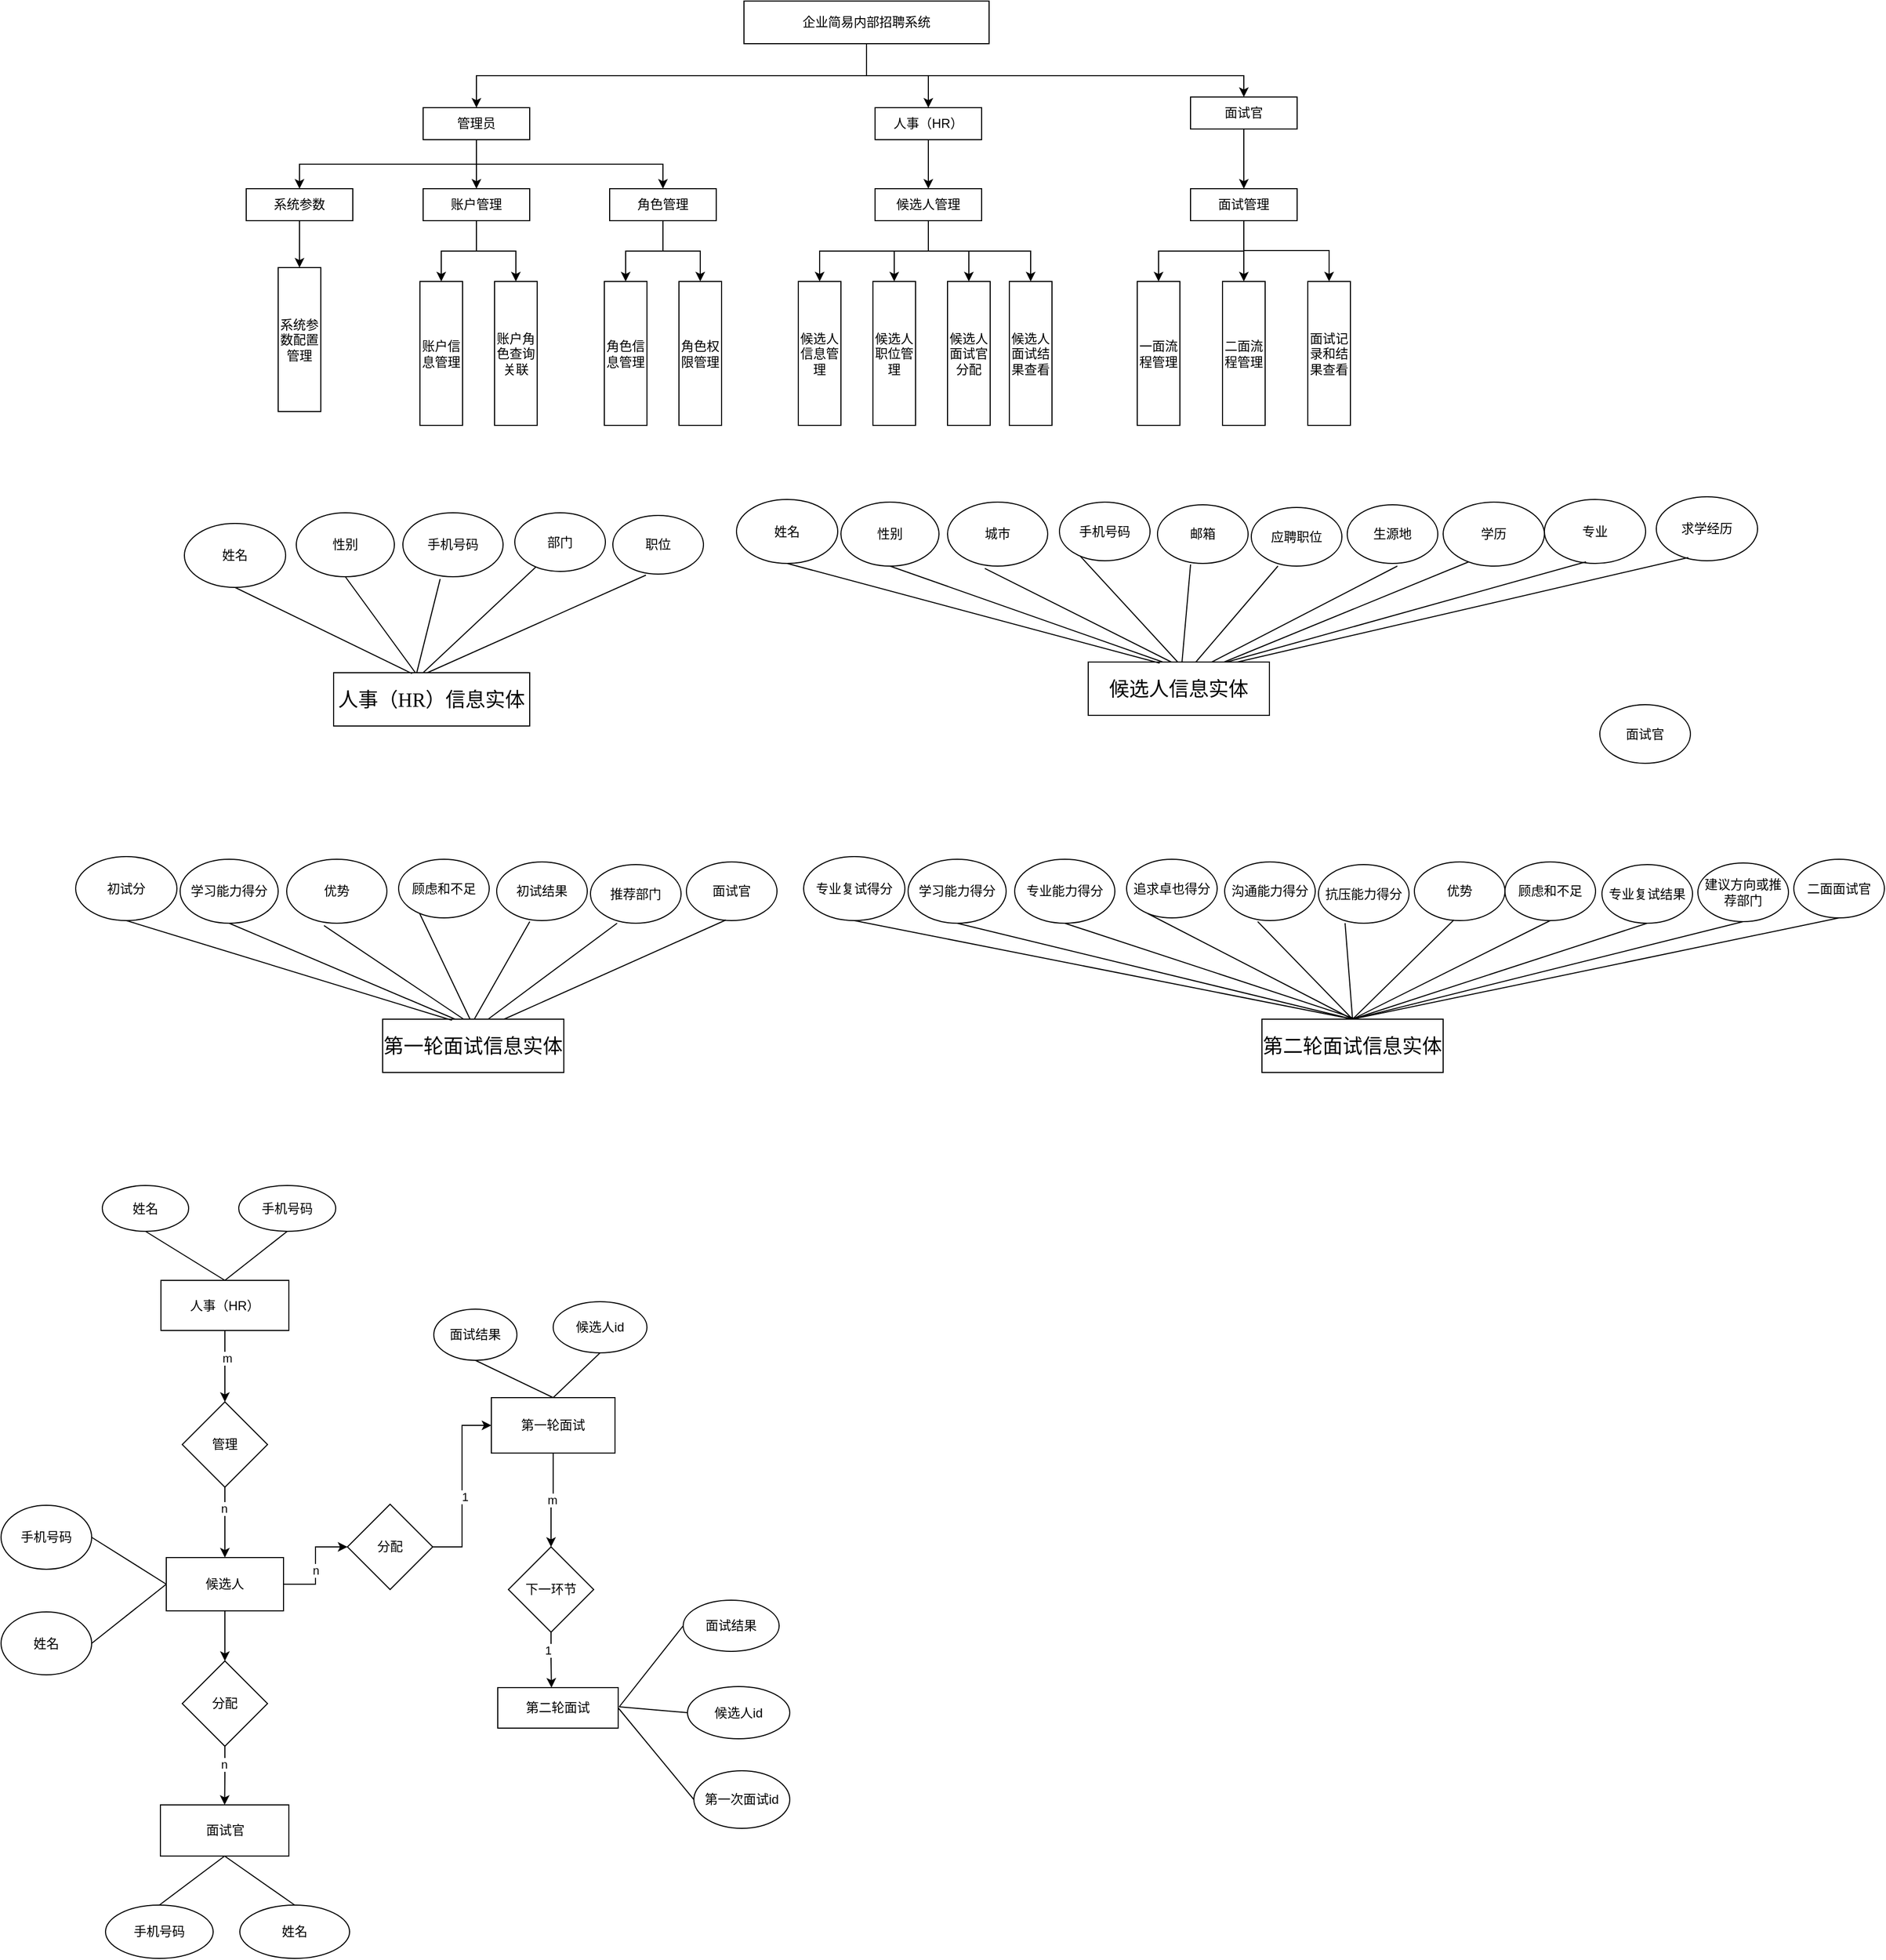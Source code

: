 <mxfile version="21.1.1" type="github">
  <diagram name="第 1 页" id="vMp5FmEjGzmWGoxb78nr">
    <mxGraphModel dx="2021" dy="1785" grid="1" gridSize="10" guides="1" tooltips="1" connect="1" arrows="1" fold="1" page="1" pageScale="1" pageWidth="827" pageHeight="1169" math="0" shadow="0">
      <root>
        <mxCell id="0" />
        <mxCell id="1" parent="0" />
        <mxCell id="QuiFqJqIi-HaTxp3gUGb-55" style="edgeStyle=orthogonalEdgeStyle;rounded=0;orthogonalLoop=1;jettySize=auto;html=1;exitX=0.5;exitY=1;exitDx=0;exitDy=0;" edge="1" parent="1" source="QuiFqJqIi-HaTxp3gUGb-3" target="QuiFqJqIi-HaTxp3gUGb-41">
          <mxGeometry relative="1" as="geometry">
            <mxPoint x="495" y="30" as="sourcePoint" />
          </mxGeometry>
        </mxCell>
        <mxCell id="QuiFqJqIi-HaTxp3gUGb-56" style="edgeStyle=orthogonalEdgeStyle;rounded=0;orthogonalLoop=1;jettySize=auto;html=1;entryX=0.5;entryY=0;entryDx=0;entryDy=0;" edge="1" parent="1" source="QuiFqJqIi-HaTxp3gUGb-3" target="QuiFqJqIi-HaTxp3gUGb-46">
          <mxGeometry relative="1" as="geometry" />
        </mxCell>
        <mxCell id="QuiFqJqIi-HaTxp3gUGb-57" style="edgeStyle=orthogonalEdgeStyle;rounded=0;orthogonalLoop=1;jettySize=auto;html=1;exitX=0.5;exitY=1;exitDx=0;exitDy=0;entryX=0.5;entryY=0;entryDx=0;entryDy=0;" edge="1" parent="1" source="QuiFqJqIi-HaTxp3gUGb-3" target="QuiFqJqIi-HaTxp3gUGb-47">
          <mxGeometry relative="1" as="geometry">
            <mxPoint x="495" y="40" as="sourcePoint" />
            <Array as="points">
              <mxPoint x="532" y="60" />
              <mxPoint x="886" y="60" />
            </Array>
          </mxGeometry>
        </mxCell>
        <mxCell id="QuiFqJqIi-HaTxp3gUGb-3" value="企业简易内部招聘系统" style="rounded=0;whiteSpace=wrap;html=1;" vertex="1" parent="1">
          <mxGeometry x="417" y="-10" width="230" height="40" as="geometry" />
        </mxCell>
        <mxCell id="QuiFqJqIi-HaTxp3gUGb-17" value="" style="edgeStyle=orthogonalEdgeStyle;rounded=0;orthogonalLoop=1;jettySize=auto;html=1;" edge="1" parent="1" source="QuiFqJqIi-HaTxp3gUGb-12" target="QuiFqJqIi-HaTxp3gUGb-16">
          <mxGeometry relative="1" as="geometry" />
        </mxCell>
        <mxCell id="QuiFqJqIi-HaTxp3gUGb-31" style="edgeStyle=orthogonalEdgeStyle;rounded=0;orthogonalLoop=1;jettySize=auto;html=1;exitX=0.5;exitY=1;exitDx=0;exitDy=0;" edge="1" parent="1" source="QuiFqJqIi-HaTxp3gUGb-12" target="QuiFqJqIi-HaTxp3gUGb-18">
          <mxGeometry relative="1" as="geometry" />
        </mxCell>
        <mxCell id="QuiFqJqIi-HaTxp3gUGb-12" value="账户管理" style="rounded=0;whiteSpace=wrap;html=1;" vertex="1" parent="1">
          <mxGeometry x="116" y="166" width="100" height="30" as="geometry" />
        </mxCell>
        <mxCell id="QuiFqJqIi-HaTxp3gUGb-32" style="edgeStyle=orthogonalEdgeStyle;rounded=0;orthogonalLoop=1;jettySize=auto;html=1;entryX=0.5;entryY=0;entryDx=0;entryDy=0;" edge="1" parent="1" source="QuiFqJqIi-HaTxp3gUGb-13" target="QuiFqJqIi-HaTxp3gUGb-19">
          <mxGeometry relative="1" as="geometry" />
        </mxCell>
        <mxCell id="QuiFqJqIi-HaTxp3gUGb-33" style="edgeStyle=orthogonalEdgeStyle;rounded=0;orthogonalLoop=1;jettySize=auto;html=1;entryX=0.5;entryY=0;entryDx=0;entryDy=0;" edge="1" parent="1" source="QuiFqJqIi-HaTxp3gUGb-13" target="QuiFqJqIi-HaTxp3gUGb-20">
          <mxGeometry relative="1" as="geometry" />
        </mxCell>
        <mxCell id="QuiFqJqIi-HaTxp3gUGb-13" value="角色管理" style="rounded=0;whiteSpace=wrap;html=1;" vertex="1" parent="1">
          <mxGeometry x="291" y="166" width="100" height="30" as="geometry" />
        </mxCell>
        <mxCell id="QuiFqJqIi-HaTxp3gUGb-34" style="edgeStyle=orthogonalEdgeStyle;rounded=0;orthogonalLoop=1;jettySize=auto;html=1;entryX=0.5;entryY=0;entryDx=0;entryDy=0;exitX=0.5;exitY=1;exitDx=0;exitDy=0;" edge="1" parent="1" source="QuiFqJqIi-HaTxp3gUGb-14" target="QuiFqJqIi-HaTxp3gUGb-21">
          <mxGeometry relative="1" as="geometry" />
        </mxCell>
        <mxCell id="QuiFqJqIi-HaTxp3gUGb-35" style="edgeStyle=orthogonalEdgeStyle;rounded=0;orthogonalLoop=1;jettySize=auto;html=1;entryX=0.5;entryY=0;entryDx=0;entryDy=0;" edge="1" parent="1" source="QuiFqJqIi-HaTxp3gUGb-14" target="QuiFqJqIi-HaTxp3gUGb-22">
          <mxGeometry relative="1" as="geometry" />
        </mxCell>
        <mxCell id="QuiFqJqIi-HaTxp3gUGb-65" style="edgeStyle=orthogonalEdgeStyle;rounded=0;orthogonalLoop=1;jettySize=auto;html=1;entryX=0.5;entryY=0;entryDx=0;entryDy=0;" edge="1" parent="1" source="QuiFqJqIi-HaTxp3gUGb-14" target="QuiFqJqIi-HaTxp3gUGb-23">
          <mxGeometry relative="1" as="geometry" />
        </mxCell>
        <mxCell id="QuiFqJqIi-HaTxp3gUGb-66" style="edgeStyle=orthogonalEdgeStyle;rounded=0;orthogonalLoop=1;jettySize=auto;html=1;exitX=0.5;exitY=1;exitDx=0;exitDy=0;" edge="1" parent="1" source="QuiFqJqIi-HaTxp3gUGb-14" target="QuiFqJqIi-HaTxp3gUGb-48">
          <mxGeometry relative="1" as="geometry" />
        </mxCell>
        <mxCell id="QuiFqJqIi-HaTxp3gUGb-14" value="候选人管理" style="rounded=0;whiteSpace=wrap;html=1;" vertex="1" parent="1">
          <mxGeometry x="540" y="166" width="100" height="30" as="geometry" />
        </mxCell>
        <mxCell id="QuiFqJqIi-HaTxp3gUGb-37" style="edgeStyle=orthogonalEdgeStyle;rounded=0;orthogonalLoop=1;jettySize=auto;html=1;exitX=0.5;exitY=1;exitDx=0;exitDy=0;" edge="1" parent="1" source="QuiFqJqIi-HaTxp3gUGb-15" target="QuiFqJqIi-HaTxp3gUGb-24">
          <mxGeometry relative="1" as="geometry" />
        </mxCell>
        <mxCell id="QuiFqJqIi-HaTxp3gUGb-38" style="edgeStyle=orthogonalEdgeStyle;rounded=0;orthogonalLoop=1;jettySize=auto;html=1;entryX=0.5;entryY=0;entryDx=0;entryDy=0;" edge="1" parent="1" source="QuiFqJqIi-HaTxp3gUGb-15" target="QuiFqJqIi-HaTxp3gUGb-25">
          <mxGeometry relative="1" as="geometry" />
        </mxCell>
        <mxCell id="QuiFqJqIi-HaTxp3gUGb-40" style="edgeStyle=orthogonalEdgeStyle;rounded=0;orthogonalLoop=1;jettySize=auto;html=1;entryX=0.5;entryY=0;entryDx=0;entryDy=0;exitX=0.5;exitY=1;exitDx=0;exitDy=0;" edge="1" parent="1" source="QuiFqJqIi-HaTxp3gUGb-15" target="QuiFqJqIi-HaTxp3gUGb-39">
          <mxGeometry relative="1" as="geometry">
            <mxPoint x="845" y="196" as="sourcePoint" />
            <Array as="points">
              <mxPoint x="886" y="224" />
              <mxPoint x="966" y="224" />
            </Array>
          </mxGeometry>
        </mxCell>
        <mxCell id="QuiFqJqIi-HaTxp3gUGb-15" value="面试管理" style="rounded=0;whiteSpace=wrap;html=1;" vertex="1" parent="1">
          <mxGeometry x="836" y="166" width="100" height="30" as="geometry" />
        </mxCell>
        <mxCell id="QuiFqJqIi-HaTxp3gUGb-16" value="账户信息管理" style="rounded=0;whiteSpace=wrap;html=1;" vertex="1" parent="1">
          <mxGeometry x="113" y="253" width="40" height="135" as="geometry" />
        </mxCell>
        <mxCell id="QuiFqJqIi-HaTxp3gUGb-18" value="账户角色查询关联" style="rounded=0;whiteSpace=wrap;html=1;" vertex="1" parent="1">
          <mxGeometry x="183" y="253" width="40" height="135" as="geometry" />
        </mxCell>
        <mxCell id="QuiFqJqIi-HaTxp3gUGb-19" value="角色信息管理" style="rounded=0;whiteSpace=wrap;html=1;" vertex="1" parent="1">
          <mxGeometry x="286" y="253" width="40" height="135" as="geometry" />
        </mxCell>
        <mxCell id="QuiFqJqIi-HaTxp3gUGb-20" value="角色权限管理" style="rounded=0;whiteSpace=wrap;html=1;" vertex="1" parent="1">
          <mxGeometry x="356" y="253" width="40" height="135" as="geometry" />
        </mxCell>
        <mxCell id="QuiFqJqIi-HaTxp3gUGb-21" value="候选人信息管理" style="rounded=0;whiteSpace=wrap;html=1;" vertex="1" parent="1">
          <mxGeometry x="468" y="253" width="40" height="135" as="geometry" />
        </mxCell>
        <mxCell id="QuiFqJqIi-HaTxp3gUGb-22" value="候选人职位管理" style="rounded=0;whiteSpace=wrap;html=1;" vertex="1" parent="1">
          <mxGeometry x="538" y="253" width="40" height="135" as="geometry" />
        </mxCell>
        <mxCell id="QuiFqJqIi-HaTxp3gUGb-23" value="候选人面试官分配" style="rounded=0;whiteSpace=wrap;html=1;" vertex="1" parent="1">
          <mxGeometry x="608" y="253" width="40" height="135" as="geometry" />
        </mxCell>
        <mxCell id="QuiFqJqIi-HaTxp3gUGb-24" value="一面流程管理" style="rounded=0;whiteSpace=wrap;html=1;" vertex="1" parent="1">
          <mxGeometry x="786" y="253" width="40" height="135" as="geometry" />
        </mxCell>
        <mxCell id="QuiFqJqIi-HaTxp3gUGb-25" value="二面流程管理" style="rounded=0;whiteSpace=wrap;html=1;" vertex="1" parent="1">
          <mxGeometry x="866" y="253" width="40" height="135" as="geometry" />
        </mxCell>
        <mxCell id="QuiFqJqIi-HaTxp3gUGb-39" value="面试记录和结果查看" style="rounded=0;whiteSpace=wrap;html=1;" vertex="1" parent="1">
          <mxGeometry x="946" y="253" width="40" height="135" as="geometry" />
        </mxCell>
        <mxCell id="QuiFqJqIi-HaTxp3gUGb-42" style="edgeStyle=orthogonalEdgeStyle;rounded=0;orthogonalLoop=1;jettySize=auto;html=1;entryX=0.5;entryY=0;entryDx=0;entryDy=0;exitX=0.5;exitY=1;exitDx=0;exitDy=0;" edge="1" parent="1" source="QuiFqJqIi-HaTxp3gUGb-41" target="QuiFqJqIi-HaTxp3gUGb-12">
          <mxGeometry relative="1" as="geometry" />
        </mxCell>
        <mxCell id="QuiFqJqIi-HaTxp3gUGb-45" style="edgeStyle=orthogonalEdgeStyle;rounded=0;orthogonalLoop=1;jettySize=auto;html=1;entryX=0.5;entryY=0;entryDx=0;entryDy=0;exitX=0.5;exitY=1;exitDx=0;exitDy=0;" edge="1" parent="1" source="QuiFqJqIi-HaTxp3gUGb-41" target="QuiFqJqIi-HaTxp3gUGb-13">
          <mxGeometry relative="1" as="geometry">
            <mxPoint x="210" y="130" as="sourcePoint" />
          </mxGeometry>
        </mxCell>
        <mxCell id="QuiFqJqIi-HaTxp3gUGb-62" style="edgeStyle=orthogonalEdgeStyle;rounded=0;orthogonalLoop=1;jettySize=auto;html=1;entryX=0.5;entryY=0;entryDx=0;entryDy=0;exitX=0.5;exitY=1;exitDx=0;exitDy=0;" edge="1" parent="1" source="QuiFqJqIi-HaTxp3gUGb-41" target="QuiFqJqIi-HaTxp3gUGb-61">
          <mxGeometry relative="1" as="geometry" />
        </mxCell>
        <mxCell id="QuiFqJqIi-HaTxp3gUGb-41" value="管理员" style="rounded=0;whiteSpace=wrap;html=1;" vertex="1" parent="1">
          <mxGeometry x="116" y="90" width="100" height="30" as="geometry" />
        </mxCell>
        <mxCell id="QuiFqJqIi-HaTxp3gUGb-53" style="edgeStyle=orthogonalEdgeStyle;rounded=0;orthogonalLoop=1;jettySize=auto;html=1;entryX=0.5;entryY=0;entryDx=0;entryDy=0;" edge="1" parent="1" source="QuiFqJqIi-HaTxp3gUGb-46" target="QuiFqJqIi-HaTxp3gUGb-14">
          <mxGeometry relative="1" as="geometry" />
        </mxCell>
        <mxCell id="QuiFqJqIi-HaTxp3gUGb-46" value="人事（HR）" style="rounded=0;whiteSpace=wrap;html=1;" vertex="1" parent="1">
          <mxGeometry x="540" y="90" width="100" height="30" as="geometry" />
        </mxCell>
        <mxCell id="QuiFqJqIi-HaTxp3gUGb-54" style="edgeStyle=orthogonalEdgeStyle;rounded=0;orthogonalLoop=1;jettySize=auto;html=1;entryX=0.5;entryY=0;entryDx=0;entryDy=0;" edge="1" parent="1" source="QuiFqJqIi-HaTxp3gUGb-47" target="QuiFqJqIi-HaTxp3gUGb-15">
          <mxGeometry relative="1" as="geometry" />
        </mxCell>
        <mxCell id="QuiFqJqIi-HaTxp3gUGb-47" value="面试官" style="rounded=0;whiteSpace=wrap;html=1;" vertex="1" parent="1">
          <mxGeometry x="836" y="80" width="100" height="30" as="geometry" />
        </mxCell>
        <mxCell id="QuiFqJqIi-HaTxp3gUGb-48" value="候选人面试结果查看" style="rounded=0;whiteSpace=wrap;html=1;" vertex="1" parent="1">
          <mxGeometry x="666" y="253" width="40" height="135" as="geometry" />
        </mxCell>
        <mxCell id="QuiFqJqIi-HaTxp3gUGb-64" style="edgeStyle=orthogonalEdgeStyle;rounded=0;orthogonalLoop=1;jettySize=auto;html=1;entryX=0.5;entryY=0;entryDx=0;entryDy=0;" edge="1" parent="1" source="QuiFqJqIi-HaTxp3gUGb-61" target="QuiFqJqIi-HaTxp3gUGb-63">
          <mxGeometry relative="1" as="geometry" />
        </mxCell>
        <mxCell id="QuiFqJqIi-HaTxp3gUGb-61" value="系统参数" style="rounded=0;whiteSpace=wrap;html=1;" vertex="1" parent="1">
          <mxGeometry x="-50" y="166" width="100" height="30" as="geometry" />
        </mxCell>
        <mxCell id="QuiFqJqIi-HaTxp3gUGb-63" value="系统参数配置管理" style="rounded=0;whiteSpace=wrap;html=1;" vertex="1" parent="1">
          <mxGeometry x="-20" y="240" width="40" height="135" as="geometry" />
        </mxCell>
        <mxCell id="QuiFqJqIi-HaTxp3gUGb-67" value="&lt;p style=&quot;margin-left: 0pt; text-align: justify; line-height: 28px; font-family: &amp;quot;Times New Roman&amp;quot;; font-size: 14pt;&quot; class=&quot;MsoNormal&quot;&gt;人事&lt;span style=&quot;font-size: 14pt;&quot;&gt;&lt;font face=&quot;仿宋&quot;&gt;（&lt;/font&gt;&lt;/span&gt;&lt;span style=&quot;font-family: 仿宋; font-size: 14pt;&quot;&gt;HR&lt;/span&gt;&lt;span style=&quot;font-size: 14pt;&quot;&gt;&lt;font face=&quot;仿宋&quot;&gt;）&lt;/font&gt;&lt;/span&gt;&lt;span style=&quot;font-family: 仿宋; font-size: 14pt;&quot;&gt;信息实体&lt;/span&gt;&lt;/p&gt;" style="rounded=0;whiteSpace=wrap;html=1;" vertex="1" parent="1">
          <mxGeometry x="32" y="620" width="184" height="50" as="geometry" />
        </mxCell>
        <mxCell id="QuiFqJqIi-HaTxp3gUGb-68" value="姓名" style="ellipse;whiteSpace=wrap;html=1;" vertex="1" parent="1">
          <mxGeometry x="-108" y="480" width="95" height="60" as="geometry" />
        </mxCell>
        <mxCell id="QuiFqJqIi-HaTxp3gUGb-69" value="性别" style="ellipse;whiteSpace=wrap;html=1;" vertex="1" parent="1">
          <mxGeometry x="-3" y="470" width="92" height="60" as="geometry" />
        </mxCell>
        <mxCell id="QuiFqJqIi-HaTxp3gUGb-73" value="" style="endArrow=none;html=1;rounded=0;exitX=0.4;exitY=0.017;exitDx=0;exitDy=0;exitPerimeter=0;entryX=0.5;entryY=1;entryDx=0;entryDy=0;" edge="1" parent="1" source="QuiFqJqIi-HaTxp3gUGb-67" target="QuiFqJqIi-HaTxp3gUGb-68">
          <mxGeometry width="50" height="50" relative="1" as="geometry">
            <mxPoint x="-70" y="590" as="sourcePoint" />
            <mxPoint x="-20" y="540" as="targetPoint" />
          </mxGeometry>
        </mxCell>
        <mxCell id="QuiFqJqIi-HaTxp3gUGb-74" value="" style="endArrow=none;html=1;rounded=0;exitX=0.417;exitY=0;exitDx=0;exitDy=0;exitPerimeter=0;entryX=0.5;entryY=1;entryDx=0;entryDy=0;" edge="1" parent="1" source="QuiFqJqIi-HaTxp3gUGb-67" target="QuiFqJqIi-HaTxp3gUGb-69">
          <mxGeometry width="50" height="50" relative="1" as="geometry">
            <mxPoint x="90" y="580" as="sourcePoint" />
            <mxPoint x="140" y="530" as="targetPoint" />
          </mxGeometry>
        </mxCell>
        <mxCell id="QuiFqJqIi-HaTxp3gUGb-76" value="手机号码" style="ellipse;whiteSpace=wrap;html=1;" vertex="1" parent="1">
          <mxGeometry x="97" y="470" width="94" height="60" as="geometry" />
        </mxCell>
        <mxCell id="QuiFqJqIi-HaTxp3gUGb-77" value="部门" style="ellipse;whiteSpace=wrap;html=1;" vertex="1" parent="1">
          <mxGeometry x="202" y="470" width="85" height="55" as="geometry" />
        </mxCell>
        <mxCell id="QuiFqJqIi-HaTxp3gUGb-78" value="" style="endArrow=none;html=1;rounded=0;entryX=0.372;entryY=1.036;entryDx=0;entryDy=0;entryPerimeter=0;" edge="1" parent="1" target="QuiFqJqIi-HaTxp3gUGb-76">
          <mxGeometry width="50" height="50" relative="1" as="geometry">
            <mxPoint x="110" y="620" as="sourcePoint" />
            <mxPoint x="160" y="570" as="targetPoint" />
          </mxGeometry>
        </mxCell>
        <mxCell id="QuiFqJqIi-HaTxp3gUGb-79" value="" style="endArrow=none;html=1;rounded=0;entryX=0.232;entryY=0.925;entryDx=0;entryDy=0;entryPerimeter=0;" edge="1" parent="1" target="QuiFqJqIi-HaTxp3gUGb-77">
          <mxGeometry width="50" height="50" relative="1" as="geometry">
            <mxPoint x="116" y="620" as="sourcePoint" />
            <mxPoint x="260" y="530" as="targetPoint" />
          </mxGeometry>
        </mxCell>
        <mxCell id="QuiFqJqIi-HaTxp3gUGb-81" value="职位" style="ellipse;whiteSpace=wrap;html=1;" vertex="1" parent="1">
          <mxGeometry x="294" y="472.5" width="85" height="55" as="geometry" />
        </mxCell>
        <mxCell id="QuiFqJqIi-HaTxp3gUGb-82" value="" style="endArrow=none;html=1;rounded=0;entryX=0.365;entryY=1.018;entryDx=0;entryDy=0;entryPerimeter=0;" edge="1" parent="1" target="QuiFqJqIi-HaTxp3gUGb-81">
          <mxGeometry width="50" height="50" relative="1" as="geometry">
            <mxPoint x="120" y="620" as="sourcePoint" />
            <mxPoint x="267" y="531" as="targetPoint" />
          </mxGeometry>
        </mxCell>
        <mxCell id="QuiFqJqIi-HaTxp3gUGb-83" value="&lt;p style=&quot;margin-left: 0pt; text-align: justify; line-height: 28px; font-family: &amp;quot;Times New Roman&amp;quot;; font-size: 14pt;&quot; class=&quot;MsoNormal&quot;&gt;候选人信息实体&lt;/p&gt;" style="rounded=0;whiteSpace=wrap;html=1;" vertex="1" parent="1">
          <mxGeometry x="740" y="610" width="170" height="50" as="geometry" />
        </mxCell>
        <mxCell id="QuiFqJqIi-HaTxp3gUGb-84" value="姓名" style="ellipse;whiteSpace=wrap;html=1;" vertex="1" parent="1">
          <mxGeometry x="410" y="457.5" width="95" height="60" as="geometry" />
        </mxCell>
        <mxCell id="QuiFqJqIi-HaTxp3gUGb-85" value="性别" style="ellipse;whiteSpace=wrap;html=1;" vertex="1" parent="1">
          <mxGeometry x="508" y="460" width="92" height="60" as="geometry" />
        </mxCell>
        <mxCell id="QuiFqJqIi-HaTxp3gUGb-86" value="" style="endArrow=none;html=1;rounded=0;exitX=0.417;exitY=0;exitDx=0;exitDy=0;exitPerimeter=0;entryX=0.5;entryY=1;entryDx=0;entryDy=0;" edge="1" parent="1" target="QuiFqJqIi-HaTxp3gUGb-85">
          <mxGeometry width="50" height="50" relative="1" as="geometry">
            <mxPoint x="810" y="610" as="sourcePoint" />
            <mxPoint x="848" y="520" as="targetPoint" />
          </mxGeometry>
        </mxCell>
        <mxCell id="QuiFqJqIi-HaTxp3gUGb-87" value="城市" style="ellipse;whiteSpace=wrap;html=1;" vertex="1" parent="1">
          <mxGeometry x="608" y="460" width="94" height="60" as="geometry" />
        </mxCell>
        <mxCell id="QuiFqJqIi-HaTxp3gUGb-88" value="手机号码" style="ellipse;whiteSpace=wrap;html=1;" vertex="1" parent="1">
          <mxGeometry x="713" y="460" width="85" height="55" as="geometry" />
        </mxCell>
        <mxCell id="QuiFqJqIi-HaTxp3gUGb-89" value="" style="endArrow=none;html=1;rounded=0;entryX=0.372;entryY=1.036;entryDx=0;entryDy=0;entryPerimeter=0;" edge="1" parent="1" target="QuiFqJqIi-HaTxp3gUGb-87">
          <mxGeometry width="50" height="50" relative="1" as="geometry">
            <mxPoint x="818" y="610" as="sourcePoint" />
            <mxPoint x="868" y="560" as="targetPoint" />
          </mxGeometry>
        </mxCell>
        <mxCell id="QuiFqJqIi-HaTxp3gUGb-90" value="" style="endArrow=none;html=1;rounded=0;entryX=0.232;entryY=0.925;entryDx=0;entryDy=0;entryPerimeter=0;" edge="1" parent="1" target="QuiFqJqIi-HaTxp3gUGb-88">
          <mxGeometry width="50" height="50" relative="1" as="geometry">
            <mxPoint x="824" y="610" as="sourcePoint" />
            <mxPoint x="968" y="520" as="targetPoint" />
          </mxGeometry>
        </mxCell>
        <mxCell id="QuiFqJqIi-HaTxp3gUGb-91" value="邮箱" style="ellipse;whiteSpace=wrap;html=1;" vertex="1" parent="1">
          <mxGeometry x="805" y="462.5" width="85" height="55" as="geometry" />
        </mxCell>
        <mxCell id="QuiFqJqIi-HaTxp3gUGb-92" value="" style="endArrow=none;html=1;rounded=0;entryX=0.365;entryY=1.018;entryDx=0;entryDy=0;entryPerimeter=0;" edge="1" parent="1" target="QuiFqJqIi-HaTxp3gUGb-91">
          <mxGeometry width="50" height="50" relative="1" as="geometry">
            <mxPoint x="828" y="610" as="sourcePoint" />
            <mxPoint x="975" y="521" as="targetPoint" />
          </mxGeometry>
        </mxCell>
        <mxCell id="QuiFqJqIi-HaTxp3gUGb-93" value="" style="endArrow=none;html=1;rounded=0;exitX=0.4;exitY=0.017;exitDx=0;exitDy=0;exitPerimeter=0;entryX=0.5;entryY=1;entryDx=0;entryDy=0;" edge="1" parent="1" target="QuiFqJqIi-HaTxp3gUGb-84">
          <mxGeometry width="50" height="50" relative="1" as="geometry">
            <mxPoint x="807" y="611" as="sourcePoint" />
            <mxPoint x="647" y="530" as="targetPoint" />
          </mxGeometry>
        </mxCell>
        <mxCell id="QuiFqJqIi-HaTxp3gUGb-94" value="应聘职位" style="ellipse;whiteSpace=wrap;html=1;" vertex="1" parent="1">
          <mxGeometry x="893" y="465" width="85" height="55" as="geometry" />
        </mxCell>
        <mxCell id="QuiFqJqIi-HaTxp3gUGb-95" value="生源地" style="ellipse;whiteSpace=wrap;html=1;" vertex="1" parent="1">
          <mxGeometry x="983" y="462.5" width="85" height="55" as="geometry" />
        </mxCell>
        <mxCell id="QuiFqJqIi-HaTxp3gUGb-96" value="" style="endArrow=none;html=1;rounded=0;exitX=0.594;exitY=0;exitDx=0;exitDy=0;exitPerimeter=0;entryX=0.294;entryY=1;entryDx=0;entryDy=0;entryPerimeter=0;" edge="1" parent="1" source="QuiFqJqIi-HaTxp3gUGb-83" target="QuiFqJqIi-HaTxp3gUGb-94">
          <mxGeometry width="50" height="50" relative="1" as="geometry">
            <mxPoint x="852" y="607" as="sourcePoint" />
            <mxPoint x="1050" y="520" as="targetPoint" />
          </mxGeometry>
        </mxCell>
        <mxCell id="QuiFqJqIi-HaTxp3gUGb-97" value="学历" style="ellipse;whiteSpace=wrap;html=1;" vertex="1" parent="1">
          <mxGeometry x="1073" y="460" width="95" height="60" as="geometry" />
        </mxCell>
        <mxCell id="QuiFqJqIi-HaTxp3gUGb-98" value="专业" style="ellipse;whiteSpace=wrap;html=1;" vertex="1" parent="1">
          <mxGeometry x="1168" y="457.5" width="95" height="60" as="geometry" />
        </mxCell>
        <mxCell id="QuiFqJqIi-HaTxp3gUGb-99" value="求学经历" style="ellipse;whiteSpace=wrap;html=1;" vertex="1" parent="1">
          <mxGeometry x="1273" y="455" width="95" height="60" as="geometry" />
        </mxCell>
        <mxCell id="QuiFqJqIi-HaTxp3gUGb-100" value="" style="endArrow=none;html=1;rounded=0;entryX=0.253;entryY=0.933;entryDx=0;entryDy=0;entryPerimeter=0;exitX=0.75;exitY=0;exitDx=0;exitDy=0;" edge="1" parent="1" source="QuiFqJqIi-HaTxp3gUGb-83" target="QuiFqJqIi-HaTxp3gUGb-97">
          <mxGeometry width="50" height="50" relative="1" as="geometry">
            <mxPoint x="862" y="617" as="sourcePoint" />
            <mxPoint x="1060" y="530" as="targetPoint" />
          </mxGeometry>
        </mxCell>
        <mxCell id="QuiFqJqIi-HaTxp3gUGb-101" value="" style="endArrow=none;html=1;rounded=0;entryX=0.411;entryY=0.975;entryDx=0;entryDy=0;entryPerimeter=0;" edge="1" parent="1" target="QuiFqJqIi-HaTxp3gUGb-98">
          <mxGeometry width="50" height="50" relative="1" as="geometry">
            <mxPoint x="870" y="610" as="sourcePoint" />
            <mxPoint x="1214" y="526" as="targetPoint" />
          </mxGeometry>
        </mxCell>
        <mxCell id="QuiFqJqIi-HaTxp3gUGb-102" value="" style="endArrow=none;html=1;rounded=0;entryX=0.316;entryY=0.95;entryDx=0;entryDy=0;entryPerimeter=0;" edge="1" parent="1" target="QuiFqJqIi-HaTxp3gUGb-99">
          <mxGeometry width="50" height="50" relative="1" as="geometry">
            <mxPoint x="880" y="610" as="sourcePoint" />
            <mxPoint x="1324" y="526" as="targetPoint" />
          </mxGeometry>
        </mxCell>
        <mxCell id="QuiFqJqIi-HaTxp3gUGb-103" value="" style="endArrow=none;html=1;rounded=0;exitX=0.682;exitY=0;exitDx=0;exitDy=0;exitPerimeter=0;" edge="1" parent="1" source="QuiFqJqIi-HaTxp3gUGb-83">
          <mxGeometry width="50" height="50" relative="1" as="geometry">
            <mxPoint x="1020" y="570" as="sourcePoint" />
            <mxPoint x="1030" y="520" as="targetPoint" />
          </mxGeometry>
        </mxCell>
        <mxCell id="QuiFqJqIi-HaTxp3gUGb-104" value="&lt;p style=&quot;margin-left: 0pt; text-align: justify; line-height: 28px; font-family: &amp;quot;Times New Roman&amp;quot;; font-size: 14pt;&quot; class=&quot;MsoNormal&quot;&gt;第一轮面试信息实体&lt;/p&gt;" style="rounded=0;whiteSpace=wrap;html=1;" vertex="1" parent="1">
          <mxGeometry x="78" y="945" width="170" height="50" as="geometry" />
        </mxCell>
        <mxCell id="QuiFqJqIi-HaTxp3gUGb-105" value="初试分" style="ellipse;whiteSpace=wrap;html=1;" vertex="1" parent="1">
          <mxGeometry x="-210" y="792.5" width="95" height="60" as="geometry" />
        </mxCell>
        <mxCell id="QuiFqJqIi-HaTxp3gUGb-106" value="学习能力得分" style="ellipse;whiteSpace=wrap;html=1;" vertex="1" parent="1">
          <mxGeometry x="-112" y="795" width="92" height="60" as="geometry" />
        </mxCell>
        <mxCell id="QuiFqJqIi-HaTxp3gUGb-107" value="" style="endArrow=none;html=1;rounded=0;exitX=0.417;exitY=0;exitDx=0;exitDy=0;exitPerimeter=0;entryX=0.5;entryY=1;entryDx=0;entryDy=0;" edge="1" parent="1" target="QuiFqJqIi-HaTxp3gUGb-106">
          <mxGeometry width="50" height="50" relative="1" as="geometry">
            <mxPoint x="146" y="945" as="sourcePoint" />
            <mxPoint x="184" y="855" as="targetPoint" />
          </mxGeometry>
        </mxCell>
        <mxCell id="QuiFqJqIi-HaTxp3gUGb-108" value="优势" style="ellipse;whiteSpace=wrap;html=1;" vertex="1" parent="1">
          <mxGeometry x="-12" y="795" width="94" height="60" as="geometry" />
        </mxCell>
        <mxCell id="QuiFqJqIi-HaTxp3gUGb-109" value="顾虑和不足" style="ellipse;whiteSpace=wrap;html=1;" vertex="1" parent="1">
          <mxGeometry x="93" y="795" width="85" height="55" as="geometry" />
        </mxCell>
        <mxCell id="QuiFqJqIi-HaTxp3gUGb-110" value="" style="endArrow=none;html=1;rounded=0;entryX=0.372;entryY=1.036;entryDx=0;entryDy=0;entryPerimeter=0;" edge="1" parent="1" target="QuiFqJqIi-HaTxp3gUGb-108">
          <mxGeometry width="50" height="50" relative="1" as="geometry">
            <mxPoint x="154" y="945" as="sourcePoint" />
            <mxPoint x="204" y="895" as="targetPoint" />
          </mxGeometry>
        </mxCell>
        <mxCell id="QuiFqJqIi-HaTxp3gUGb-111" value="" style="endArrow=none;html=1;rounded=0;entryX=0.232;entryY=0.925;entryDx=0;entryDy=0;entryPerimeter=0;" edge="1" parent="1" target="QuiFqJqIi-HaTxp3gUGb-109">
          <mxGeometry width="50" height="50" relative="1" as="geometry">
            <mxPoint x="160" y="945" as="sourcePoint" />
            <mxPoint x="304" y="855" as="targetPoint" />
          </mxGeometry>
        </mxCell>
        <mxCell id="QuiFqJqIi-HaTxp3gUGb-112" value="初试结果" style="ellipse;whiteSpace=wrap;html=1;" vertex="1" parent="1">
          <mxGeometry x="185" y="797.5" width="85" height="55" as="geometry" />
        </mxCell>
        <mxCell id="QuiFqJqIi-HaTxp3gUGb-113" value="" style="endArrow=none;html=1;rounded=0;entryX=0.365;entryY=1.018;entryDx=0;entryDy=0;entryPerimeter=0;" edge="1" parent="1" target="QuiFqJqIi-HaTxp3gUGb-112">
          <mxGeometry width="50" height="50" relative="1" as="geometry">
            <mxPoint x="164" y="945" as="sourcePoint" />
            <mxPoint x="311" y="856" as="targetPoint" />
          </mxGeometry>
        </mxCell>
        <mxCell id="QuiFqJqIi-HaTxp3gUGb-114" value="" style="endArrow=none;html=1;rounded=0;exitX=0.4;exitY=0.017;exitDx=0;exitDy=0;exitPerimeter=0;entryX=0.5;entryY=1;entryDx=0;entryDy=0;" edge="1" parent="1" target="QuiFqJqIi-HaTxp3gUGb-105">
          <mxGeometry width="50" height="50" relative="1" as="geometry">
            <mxPoint x="143" y="946" as="sourcePoint" />
            <mxPoint x="-17" y="865" as="targetPoint" />
          </mxGeometry>
        </mxCell>
        <mxCell id="QuiFqJqIi-HaTxp3gUGb-115" value="推荐部门" style="ellipse;whiteSpace=wrap;html=1;" vertex="1" parent="1">
          <mxGeometry x="273" y="800" width="85" height="55" as="geometry" />
        </mxCell>
        <mxCell id="QuiFqJqIi-HaTxp3gUGb-116" value="面试官" style="ellipse;whiteSpace=wrap;html=1;" vertex="1" parent="1">
          <mxGeometry x="363" y="797.5" width="85" height="55" as="geometry" />
        </mxCell>
        <mxCell id="QuiFqJqIi-HaTxp3gUGb-117" value="" style="endArrow=none;html=1;rounded=0;exitX=0.594;exitY=0;exitDx=0;exitDy=0;exitPerimeter=0;entryX=0.294;entryY=1;entryDx=0;entryDy=0;entryPerimeter=0;" edge="1" parent="1" target="QuiFqJqIi-HaTxp3gUGb-115">
          <mxGeometry width="50" height="50" relative="1" as="geometry">
            <mxPoint x="176.98" y="945" as="sourcePoint" />
            <mxPoint x="386" y="855" as="targetPoint" />
          </mxGeometry>
        </mxCell>
        <mxCell id="QuiFqJqIi-HaTxp3gUGb-124" value="" style="endArrow=none;html=1;rounded=0;exitX=0.682;exitY=0;exitDx=0;exitDy=0;exitPerimeter=0;entryX=0.435;entryY=0.991;entryDx=0;entryDy=0;entryPerimeter=0;" edge="1" parent="1" target="QuiFqJqIi-HaTxp3gUGb-116">
          <mxGeometry width="50" height="50" relative="1" as="geometry">
            <mxPoint x="191.94" y="945" as="sourcePoint" />
            <mxPoint x="366" y="855" as="targetPoint" />
          </mxGeometry>
        </mxCell>
        <mxCell id="QuiFqJqIi-HaTxp3gUGb-125" value="&lt;p style=&quot;margin-left: 0pt; text-align: justify; line-height: 28px; font-family: &amp;quot;Times New Roman&amp;quot;; font-size: 14pt;&quot; class=&quot;MsoNormal&quot;&gt;第二轮面试信息实体&lt;/p&gt;" style="rounded=0;whiteSpace=wrap;html=1;" vertex="1" parent="1">
          <mxGeometry x="903" y="945" width="170" height="50" as="geometry" />
        </mxCell>
        <mxCell id="QuiFqJqIi-HaTxp3gUGb-126" value="专业复试得分" style="ellipse;whiteSpace=wrap;html=1;" vertex="1" parent="1">
          <mxGeometry x="473" y="792.5" width="95" height="60" as="geometry" />
        </mxCell>
        <mxCell id="QuiFqJqIi-HaTxp3gUGb-127" value="学习能力得分" style="ellipse;whiteSpace=wrap;html=1;" vertex="1" parent="1">
          <mxGeometry x="571" y="795" width="92" height="60" as="geometry" />
        </mxCell>
        <mxCell id="QuiFqJqIi-HaTxp3gUGb-128" value="" style="endArrow=none;html=1;rounded=0;exitX=0.5;exitY=0;exitDx=0;exitDy=0;entryX=0.5;entryY=1;entryDx=0;entryDy=0;" edge="1" parent="1" target="QuiFqJqIi-HaTxp3gUGb-127" source="QuiFqJqIi-HaTxp3gUGb-125">
          <mxGeometry width="50" height="50" relative="1" as="geometry">
            <mxPoint x="874" y="945" as="sourcePoint" />
            <mxPoint x="912" y="855" as="targetPoint" />
          </mxGeometry>
        </mxCell>
        <mxCell id="QuiFqJqIi-HaTxp3gUGb-129" value="专业能力得分" style="ellipse;whiteSpace=wrap;html=1;" vertex="1" parent="1">
          <mxGeometry x="671" y="795" width="94" height="60" as="geometry" />
        </mxCell>
        <mxCell id="QuiFqJqIi-HaTxp3gUGb-130" value="追求卓也得分" style="ellipse;whiteSpace=wrap;html=1;" vertex="1" parent="1">
          <mxGeometry x="776" y="795" width="85" height="55" as="geometry" />
        </mxCell>
        <mxCell id="QuiFqJqIi-HaTxp3gUGb-131" value="" style="endArrow=none;html=1;rounded=0;entryX=0.5;entryY=1;entryDx=0;entryDy=0;" edge="1" parent="1" target="QuiFqJqIi-HaTxp3gUGb-129">
          <mxGeometry width="50" height="50" relative="1" as="geometry">
            <mxPoint x="992" y="945" as="sourcePoint" />
            <mxPoint x="932" y="895" as="targetPoint" />
          </mxGeometry>
        </mxCell>
        <mxCell id="QuiFqJqIi-HaTxp3gUGb-132" value="" style="endArrow=none;html=1;rounded=0;entryX=0.232;entryY=0.925;entryDx=0;entryDy=0;entryPerimeter=0;exitX=0.5;exitY=0;exitDx=0;exitDy=0;" edge="1" parent="1" target="QuiFqJqIi-HaTxp3gUGb-130" source="QuiFqJqIi-HaTxp3gUGb-125">
          <mxGeometry width="50" height="50" relative="1" as="geometry">
            <mxPoint x="992" y="950" as="sourcePoint" />
            <mxPoint x="1032" y="855" as="targetPoint" />
          </mxGeometry>
        </mxCell>
        <mxCell id="QuiFqJqIi-HaTxp3gUGb-133" value="沟通能力得分" style="ellipse;whiteSpace=wrap;html=1;" vertex="1" parent="1">
          <mxGeometry x="868" y="797.5" width="85" height="55" as="geometry" />
        </mxCell>
        <mxCell id="QuiFqJqIi-HaTxp3gUGb-134" value="" style="endArrow=none;html=1;rounded=0;entryX=0.365;entryY=1.018;entryDx=0;entryDy=0;entryPerimeter=0;exitX=0.5;exitY=0;exitDx=0;exitDy=0;" edge="1" parent="1" target="QuiFqJqIi-HaTxp3gUGb-133" source="QuiFqJqIi-HaTxp3gUGb-125">
          <mxGeometry width="50" height="50" relative="1" as="geometry">
            <mxPoint x="892" y="945" as="sourcePoint" />
            <mxPoint x="1039" y="856" as="targetPoint" />
          </mxGeometry>
        </mxCell>
        <mxCell id="QuiFqJqIi-HaTxp3gUGb-135" value="" style="endArrow=none;html=1;rounded=0;exitX=0.5;exitY=0;exitDx=0;exitDy=0;entryX=0.5;entryY=1;entryDx=0;entryDy=0;" edge="1" parent="1" target="QuiFqJqIi-HaTxp3gUGb-126" source="QuiFqJqIi-HaTxp3gUGb-125">
          <mxGeometry width="50" height="50" relative="1" as="geometry">
            <mxPoint x="871" y="946" as="sourcePoint" />
            <mxPoint x="711" y="865" as="targetPoint" />
          </mxGeometry>
        </mxCell>
        <mxCell id="QuiFqJqIi-HaTxp3gUGb-136" value="抗压能力得分" style="ellipse;whiteSpace=wrap;html=1;" vertex="1" parent="1">
          <mxGeometry x="956" y="800" width="85" height="55" as="geometry" />
        </mxCell>
        <mxCell id="QuiFqJqIi-HaTxp3gUGb-137" value="优势" style="ellipse;whiteSpace=wrap;html=1;" vertex="1" parent="1">
          <mxGeometry x="1046" y="797.5" width="85" height="55" as="geometry" />
        </mxCell>
        <mxCell id="QuiFqJqIi-HaTxp3gUGb-138" value="" style="endArrow=none;html=1;rounded=0;exitX=0.5;exitY=0;exitDx=0;exitDy=0;entryX=0.294;entryY=1;entryDx=0;entryDy=0;entryPerimeter=0;" edge="1" parent="1" target="QuiFqJqIi-HaTxp3gUGb-136" source="QuiFqJqIi-HaTxp3gUGb-125">
          <mxGeometry width="50" height="50" relative="1" as="geometry">
            <mxPoint x="904.98" y="945" as="sourcePoint" />
            <mxPoint x="1114" y="855" as="targetPoint" />
          </mxGeometry>
        </mxCell>
        <mxCell id="QuiFqJqIi-HaTxp3gUGb-139" value="" style="endArrow=none;html=1;rounded=0;exitX=0.5;exitY=0;exitDx=0;exitDy=0;entryX=0.435;entryY=0.991;entryDx=0;entryDy=0;entryPerimeter=0;" edge="1" parent="1" target="QuiFqJqIi-HaTxp3gUGb-137" source="QuiFqJqIi-HaTxp3gUGb-125">
          <mxGeometry width="50" height="50" relative="1" as="geometry">
            <mxPoint x="919.94" y="945" as="sourcePoint" />
            <mxPoint x="1094" y="855" as="targetPoint" />
          </mxGeometry>
        </mxCell>
        <mxCell id="QuiFqJqIi-HaTxp3gUGb-140" value="顾虑和不足" style="ellipse;whiteSpace=wrap;html=1;" vertex="1" parent="1">
          <mxGeometry x="1131" y="797.5" width="85" height="55" as="geometry" />
        </mxCell>
        <mxCell id="QuiFqJqIi-HaTxp3gUGb-141" value="专业复试结果" style="ellipse;whiteSpace=wrap;html=1;" vertex="1" parent="1">
          <mxGeometry x="1222" y="800" width="85" height="55" as="geometry" />
        </mxCell>
        <mxCell id="QuiFqJqIi-HaTxp3gUGb-142" value="建议方向或推荐部门" style="ellipse;whiteSpace=wrap;html=1;" vertex="1" parent="1">
          <mxGeometry x="1312" y="798.5" width="85" height="55" as="geometry" />
        </mxCell>
        <mxCell id="QuiFqJqIi-HaTxp3gUGb-143" value="面试官" style="ellipse;whiteSpace=wrap;html=1;" vertex="1" parent="1">
          <mxGeometry x="1220" y="650" width="85" height="55" as="geometry" />
        </mxCell>
        <mxCell id="QuiFqJqIi-HaTxp3gUGb-144" value="二面面试官" style="ellipse;whiteSpace=wrap;html=1;" vertex="1" parent="1">
          <mxGeometry x="1402" y="795" width="85" height="55" as="geometry" />
        </mxCell>
        <mxCell id="QuiFqJqIi-HaTxp3gUGb-146" value="" style="endArrow=none;html=1;rounded=0;exitX=0.5;exitY=0;exitDx=0;exitDy=0;entryX=0.5;entryY=1;entryDx=0;entryDy=0;" edge="1" parent="1" source="QuiFqJqIi-HaTxp3gUGb-125" target="QuiFqJqIi-HaTxp3gUGb-140">
          <mxGeometry width="50" height="50" relative="1" as="geometry">
            <mxPoint x="1122" y="900" as="sourcePoint" />
            <mxPoint x="1172" y="850" as="targetPoint" />
          </mxGeometry>
        </mxCell>
        <mxCell id="QuiFqJqIi-HaTxp3gUGb-147" value="" style="endArrow=none;html=1;rounded=0;entryX=0.5;entryY=1;entryDx=0;entryDy=0;exitX=0.5;exitY=0;exitDx=0;exitDy=0;" edge="1" parent="1" source="QuiFqJqIi-HaTxp3gUGb-125" target="QuiFqJqIi-HaTxp3gUGb-144">
          <mxGeometry width="50" height="50" relative="1" as="geometry">
            <mxPoint x="982" y="940" as="sourcePoint" />
            <mxPoint x="1412" y="860" as="targetPoint" />
          </mxGeometry>
        </mxCell>
        <mxCell id="QuiFqJqIi-HaTxp3gUGb-148" value="" style="endArrow=none;html=1;rounded=0;entryX=0.5;entryY=1;entryDx=0;entryDy=0;exitX=0.5;exitY=0;exitDx=0;exitDy=0;" edge="1" parent="1" source="QuiFqJqIi-HaTxp3gUGb-125" target="QuiFqJqIi-HaTxp3gUGb-141">
          <mxGeometry width="50" height="50" relative="1" as="geometry">
            <mxPoint x="1242" y="970" as="sourcePoint" />
            <mxPoint x="1292" y="920" as="targetPoint" />
          </mxGeometry>
        </mxCell>
        <mxCell id="QuiFqJqIi-HaTxp3gUGb-150" value="" style="endArrow=none;html=1;rounded=0;entryX=0.5;entryY=1;entryDx=0;entryDy=0;exitX=0.5;exitY=0;exitDx=0;exitDy=0;" edge="1" parent="1" source="QuiFqJqIi-HaTxp3gUGb-125" target="QuiFqJqIi-HaTxp3gUGb-142">
          <mxGeometry width="50" height="50" relative="1" as="geometry">
            <mxPoint x="990" y="940" as="sourcePoint" />
            <mxPoint x="1340" y="1010" as="targetPoint" />
          </mxGeometry>
        </mxCell>
        <mxCell id="QuiFqJqIi-HaTxp3gUGb-162" value="" style="edgeStyle=orthogonalEdgeStyle;rounded=0;orthogonalLoop=1;jettySize=auto;html=1;" edge="1" parent="1" source="QuiFqJqIi-HaTxp3gUGb-151" target="QuiFqJqIi-HaTxp3gUGb-159">
          <mxGeometry relative="1" as="geometry" />
        </mxCell>
        <mxCell id="QuiFqJqIi-HaTxp3gUGb-175" value="m" style="edgeLabel;html=1;align=center;verticalAlign=middle;resizable=0;points=[];" vertex="1" connectable="0" parent="QuiFqJqIi-HaTxp3gUGb-162">
          <mxGeometry x="-0.22" y="2" relative="1" as="geometry">
            <mxPoint as="offset" />
          </mxGeometry>
        </mxCell>
        <mxCell id="QuiFqJqIi-HaTxp3gUGb-151" value="人事（HR）" style="rounded=0;whiteSpace=wrap;html=1;" vertex="1" parent="1">
          <mxGeometry x="-130" y="1190" width="120" height="47" as="geometry" />
        </mxCell>
        <mxCell id="QuiFqJqIi-HaTxp3gUGb-152" value="面试官" style="rounded=0;whiteSpace=wrap;html=1;" vertex="1" parent="1">
          <mxGeometry x="-130.5" y="1682" width="120.5" height="48" as="geometry" />
        </mxCell>
        <mxCell id="QuiFqJqIi-HaTxp3gUGb-178" value="m" style="edgeStyle=orthogonalEdgeStyle;rounded=0;orthogonalLoop=1;jettySize=auto;html=1;entryX=0.5;entryY=0;entryDx=0;entryDy=0;" edge="1" parent="1" source="QuiFqJqIi-HaTxp3gUGb-153" target="QuiFqJqIi-HaTxp3gUGb-177">
          <mxGeometry relative="1" as="geometry" />
        </mxCell>
        <mxCell id="QuiFqJqIi-HaTxp3gUGb-153" value="第一轮面试" style="rounded=0;whiteSpace=wrap;html=1;" vertex="1" parent="1">
          <mxGeometry x="180" y="1300" width="116" height="52" as="geometry" />
        </mxCell>
        <mxCell id="QuiFqJqIi-HaTxp3gUGb-154" value="第二轮面试" style="rounded=0;whiteSpace=wrap;html=1;" vertex="1" parent="1">
          <mxGeometry x="186" y="1572" width="113" height="38" as="geometry" />
        </mxCell>
        <mxCell id="QuiFqJqIi-HaTxp3gUGb-164" value="" style="edgeStyle=orthogonalEdgeStyle;rounded=0;orthogonalLoop=1;jettySize=auto;html=1;" edge="1" parent="1" source="QuiFqJqIi-HaTxp3gUGb-155" target="QuiFqJqIi-HaTxp3gUGb-160">
          <mxGeometry relative="1" as="geometry" />
        </mxCell>
        <mxCell id="QuiFqJqIi-HaTxp3gUGb-171" style="edgeStyle=orthogonalEdgeStyle;rounded=0;orthogonalLoop=1;jettySize=auto;html=1;" edge="1" parent="1" source="QuiFqJqIi-HaTxp3gUGb-155" target="QuiFqJqIi-HaTxp3gUGb-170">
          <mxGeometry relative="1" as="geometry" />
        </mxCell>
        <mxCell id="QuiFqJqIi-HaTxp3gUGb-174" value="n" style="edgeLabel;html=1;align=center;verticalAlign=middle;resizable=0;points=[];" vertex="1" connectable="0" parent="QuiFqJqIi-HaTxp3gUGb-171">
          <mxGeometry x="-0.083" y="1" relative="1" as="geometry">
            <mxPoint x="1" as="offset" />
          </mxGeometry>
        </mxCell>
        <mxCell id="QuiFqJqIi-HaTxp3gUGb-155" value="候选人" style="rounded=0;whiteSpace=wrap;html=1;" vertex="1" parent="1">
          <mxGeometry x="-125" y="1450" width="110" height="50" as="geometry" />
        </mxCell>
        <mxCell id="QuiFqJqIi-HaTxp3gUGb-163" value="" style="edgeStyle=orthogonalEdgeStyle;rounded=0;orthogonalLoop=1;jettySize=auto;html=1;" edge="1" parent="1" source="QuiFqJqIi-HaTxp3gUGb-159" target="QuiFqJqIi-HaTxp3gUGb-155">
          <mxGeometry relative="1" as="geometry" />
        </mxCell>
        <mxCell id="QuiFqJqIi-HaTxp3gUGb-167" value="n" style="edgeLabel;html=1;align=center;verticalAlign=middle;resizable=0;points=[];" vertex="1" connectable="0" parent="QuiFqJqIi-HaTxp3gUGb-163">
          <mxGeometry x="-0.4" y="-1" relative="1" as="geometry">
            <mxPoint as="offset" />
          </mxGeometry>
        </mxCell>
        <mxCell id="QuiFqJqIi-HaTxp3gUGb-159" value="管理" style="rhombus;whiteSpace=wrap;html=1;" vertex="1" parent="1">
          <mxGeometry x="-110" y="1304" width="80" height="80" as="geometry" />
        </mxCell>
        <mxCell id="QuiFqJqIi-HaTxp3gUGb-165" value="" style="edgeStyle=orthogonalEdgeStyle;rounded=0;orthogonalLoop=1;jettySize=auto;html=1;" edge="1" parent="1" source="QuiFqJqIi-HaTxp3gUGb-160" target="QuiFqJqIi-HaTxp3gUGb-152">
          <mxGeometry relative="1" as="geometry" />
        </mxCell>
        <mxCell id="QuiFqJqIi-HaTxp3gUGb-166" value="n" style="edgeLabel;html=1;align=center;verticalAlign=middle;resizable=0;points=[];" vertex="1" connectable="0" parent="QuiFqJqIi-HaTxp3gUGb-165">
          <mxGeometry x="-0.407" y="-1" relative="1" as="geometry">
            <mxPoint as="offset" />
          </mxGeometry>
        </mxCell>
        <mxCell id="QuiFqJqIi-HaTxp3gUGb-160" value="分配" style="rhombus;whiteSpace=wrap;html=1;" vertex="1" parent="1">
          <mxGeometry x="-110" y="1547" width="80" height="80" as="geometry" />
        </mxCell>
        <mxCell id="QuiFqJqIi-HaTxp3gUGb-172" style="edgeStyle=orthogonalEdgeStyle;rounded=0;orthogonalLoop=1;jettySize=auto;html=1;entryX=0;entryY=0.5;entryDx=0;entryDy=0;" edge="1" parent="1" source="QuiFqJqIi-HaTxp3gUGb-170" target="QuiFqJqIi-HaTxp3gUGb-153">
          <mxGeometry relative="1" as="geometry" />
        </mxCell>
        <mxCell id="QuiFqJqIi-HaTxp3gUGb-173" value="1" style="edgeLabel;html=1;align=center;verticalAlign=middle;resizable=0;points=[];" vertex="1" connectable="0" parent="QuiFqJqIi-HaTxp3gUGb-172">
          <mxGeometry x="-0.108" y="-2" relative="1" as="geometry">
            <mxPoint y="1" as="offset" />
          </mxGeometry>
        </mxCell>
        <mxCell id="QuiFqJqIi-HaTxp3gUGb-170" value="分配" style="rhombus;whiteSpace=wrap;html=1;" vertex="1" parent="1">
          <mxGeometry x="45" y="1400" width="80" height="80" as="geometry" />
        </mxCell>
        <mxCell id="QuiFqJqIi-HaTxp3gUGb-179" style="edgeStyle=orthogonalEdgeStyle;rounded=0;orthogonalLoop=1;jettySize=auto;html=1;entryX=0.446;entryY=0;entryDx=0;entryDy=0;entryPerimeter=0;" edge="1" parent="1" source="QuiFqJqIi-HaTxp3gUGb-177" target="QuiFqJqIi-HaTxp3gUGb-154">
          <mxGeometry relative="1" as="geometry" />
        </mxCell>
        <mxCell id="QuiFqJqIi-HaTxp3gUGb-180" value="1" style="edgeLabel;html=1;align=center;verticalAlign=middle;resizable=0;points=[];" vertex="1" connectable="0" parent="QuiFqJqIi-HaTxp3gUGb-179">
          <mxGeometry x="-0.352" y="-3" relative="1" as="geometry">
            <mxPoint as="offset" />
          </mxGeometry>
        </mxCell>
        <mxCell id="QuiFqJqIi-HaTxp3gUGb-177" value="下一环节" style="rhombus;whiteSpace=wrap;html=1;" vertex="1" parent="1">
          <mxGeometry x="196" y="1440" width="80" height="80" as="geometry" />
        </mxCell>
        <mxCell id="QuiFqJqIi-HaTxp3gUGb-181" value="姓名" style="ellipse;whiteSpace=wrap;html=1;" vertex="1" parent="1">
          <mxGeometry x="-185" y="1101" width="81" height="43" as="geometry" />
        </mxCell>
        <mxCell id="QuiFqJqIi-HaTxp3gUGb-182" value="手机号码" style="ellipse;whiteSpace=wrap;html=1;" vertex="1" parent="1">
          <mxGeometry x="-57" y="1101" width="91" height="43" as="geometry" />
        </mxCell>
        <mxCell id="QuiFqJqIi-HaTxp3gUGb-183" value="" style="endArrow=none;html=1;rounded=0;entryX=0.5;entryY=1;entryDx=0;entryDy=0;exitX=0.5;exitY=0;exitDx=0;exitDy=0;" edge="1" parent="1" source="QuiFqJqIi-HaTxp3gUGb-151" target="QuiFqJqIi-HaTxp3gUGb-181">
          <mxGeometry width="50" height="50" relative="1" as="geometry">
            <mxPoint x="-215" y="1160" as="sourcePoint" />
            <mxPoint x="-165" y="1110" as="targetPoint" />
          </mxGeometry>
        </mxCell>
        <mxCell id="QuiFqJqIi-HaTxp3gUGb-184" value="" style="endArrow=none;html=1;rounded=0;entryX=0.5;entryY=1;entryDx=0;entryDy=0;exitX=0.5;exitY=0;exitDx=0;exitDy=0;" edge="1" parent="1" source="QuiFqJqIi-HaTxp3gUGb-151" target="QuiFqJqIi-HaTxp3gUGb-182">
          <mxGeometry width="50" height="50" relative="1" as="geometry">
            <mxPoint x="-60" y="1187" as="sourcePoint" />
            <mxPoint x="-144" y="1123" as="targetPoint" />
          </mxGeometry>
        </mxCell>
        <mxCell id="QuiFqJqIi-HaTxp3gUGb-185" value="姓名" style="ellipse;whiteSpace=wrap;html=1;" vertex="1" parent="1">
          <mxGeometry x="-280" y="1501" width="85" height="59" as="geometry" />
        </mxCell>
        <mxCell id="QuiFqJqIi-HaTxp3gUGb-186" value="手机号码" style="ellipse;whiteSpace=wrap;html=1;" vertex="1" parent="1">
          <mxGeometry x="-280" y="1401" width="85" height="60" as="geometry" />
        </mxCell>
        <mxCell id="QuiFqJqIi-HaTxp3gUGb-187" value="" style="endArrow=none;html=1;rounded=0;entryX=1;entryY=0.5;entryDx=0;entryDy=0;exitX=0;exitY=0.5;exitDx=0;exitDy=0;" edge="1" parent="1" target="QuiFqJqIi-HaTxp3gUGb-185" source="QuiFqJqIi-HaTxp3gUGb-155">
          <mxGeometry width="50" height="50" relative="1" as="geometry">
            <mxPoint x="-351" y="1534" as="sourcePoint" />
            <mxPoint x="-446" y="1467" as="targetPoint" />
          </mxGeometry>
        </mxCell>
        <mxCell id="QuiFqJqIi-HaTxp3gUGb-188" value="" style="endArrow=none;html=1;rounded=0;entryX=1;entryY=0.5;entryDx=0;entryDy=0;exitX=0;exitY=0.5;exitDx=0;exitDy=0;" edge="1" parent="1" target="QuiFqJqIi-HaTxp3gUGb-186" source="QuiFqJqIi-HaTxp3gUGb-155">
          <mxGeometry width="50" height="50" relative="1" as="geometry">
            <mxPoint x="-135" y="1470" as="sourcePoint" />
            <mxPoint x="-425" y="1480" as="targetPoint" />
          </mxGeometry>
        </mxCell>
        <mxCell id="QuiFqJqIi-HaTxp3gUGb-189" value="面试结果" style="ellipse;whiteSpace=wrap;html=1;" vertex="1" parent="1">
          <mxGeometry x="126" y="1217" width="78" height="48" as="geometry" />
        </mxCell>
        <mxCell id="QuiFqJqIi-HaTxp3gUGb-190" value="候选人id" style="ellipse;whiteSpace=wrap;html=1;" vertex="1" parent="1">
          <mxGeometry x="238" y="1210" width="88" height="48" as="geometry" />
        </mxCell>
        <mxCell id="QuiFqJqIi-HaTxp3gUGb-191" value="" style="endArrow=none;html=1;rounded=0;entryX=0.5;entryY=1;entryDx=0;entryDy=0;exitX=0.5;exitY=0;exitDx=0;exitDy=0;" edge="1" parent="1" target="QuiFqJqIi-HaTxp3gUGb-189">
          <mxGeometry width="50" height="50" relative="1" as="geometry">
            <mxPoint x="238" y="1300" as="sourcePoint" />
            <mxPoint x="143" y="1233" as="targetPoint" />
          </mxGeometry>
        </mxCell>
        <mxCell id="QuiFqJqIi-HaTxp3gUGb-192" value="" style="endArrow=none;html=1;rounded=0;entryX=0.5;entryY=1;entryDx=0;entryDy=0;exitX=0.5;exitY=0;exitDx=0;exitDy=0;" edge="1" parent="1" target="QuiFqJqIi-HaTxp3gUGb-190">
          <mxGeometry width="50" height="50" relative="1" as="geometry">
            <mxPoint x="238" y="1300" as="sourcePoint" />
            <mxPoint x="164" y="1246" as="targetPoint" />
          </mxGeometry>
        </mxCell>
        <mxCell id="QuiFqJqIi-HaTxp3gUGb-195" value="面试结果" style="ellipse;whiteSpace=wrap;html=1;" vertex="1" parent="1">
          <mxGeometry x="360" y="1490" width="90" height="48" as="geometry" />
        </mxCell>
        <mxCell id="QuiFqJqIi-HaTxp3gUGb-196" value="候选人id" style="ellipse;whiteSpace=wrap;html=1;" vertex="1" parent="1">
          <mxGeometry x="364" y="1571" width="96" height="49" as="geometry" />
        </mxCell>
        <mxCell id="QuiFqJqIi-HaTxp3gUGb-197" value="第一次面试id" style="ellipse;whiteSpace=wrap;html=1;" vertex="1" parent="1">
          <mxGeometry x="370" y="1650" width="90" height="54" as="geometry" />
        </mxCell>
        <mxCell id="QuiFqJqIi-HaTxp3gUGb-198" value="手机号码" style="ellipse;whiteSpace=wrap;html=1;" vertex="1" parent="1">
          <mxGeometry x="-182" y="1776" width="101" height="50" as="geometry" />
        </mxCell>
        <mxCell id="QuiFqJqIi-HaTxp3gUGb-199" value="姓名" style="ellipse;whiteSpace=wrap;html=1;" vertex="1" parent="1">
          <mxGeometry x="-56" y="1776" width="103" height="50" as="geometry" />
        </mxCell>
        <mxCell id="QuiFqJqIi-HaTxp3gUGb-200" value="" style="endArrow=none;html=1;rounded=0;entryX=0.5;entryY=1;entryDx=0;entryDy=0;exitX=0.5;exitY=0;exitDx=0;exitDy=0;" edge="1" parent="1" source="QuiFqJqIi-HaTxp3gUGb-198" target="QuiFqJqIi-HaTxp3gUGb-152">
          <mxGeometry width="50" height="50" relative="1" as="geometry">
            <mxPoint x="-125" y="1790" as="sourcePoint" />
            <mxPoint x="-75" y="1740" as="targetPoint" />
          </mxGeometry>
        </mxCell>
        <mxCell id="QuiFqJqIi-HaTxp3gUGb-201" value="" style="endArrow=none;html=1;rounded=0;entryX=0.5;entryY=1;entryDx=0;entryDy=0;exitX=0.5;exitY=0;exitDx=0;exitDy=0;" edge="1" parent="1" source="QuiFqJqIi-HaTxp3gUGb-199" target="QuiFqJqIi-HaTxp3gUGb-152">
          <mxGeometry width="50" height="50" relative="1" as="geometry">
            <mxPoint x="25" y="1800" as="sourcePoint" />
            <mxPoint x="75" y="1750" as="targetPoint" />
          </mxGeometry>
        </mxCell>
        <mxCell id="QuiFqJqIi-HaTxp3gUGb-202" value="" style="endArrow=none;html=1;rounded=0;entryX=0;entryY=0.5;entryDx=0;entryDy=0;" edge="1" parent="1" target="QuiFqJqIi-HaTxp3gUGb-195">
          <mxGeometry width="50" height="50" relative="1" as="geometry">
            <mxPoint x="300" y="1590" as="sourcePoint" />
            <mxPoint x="345" y="1540" as="targetPoint" />
          </mxGeometry>
        </mxCell>
        <mxCell id="QuiFqJqIi-HaTxp3gUGb-203" value="" style="endArrow=none;html=1;rounded=0;exitX=0;exitY=0.5;exitDx=0;exitDy=0;" edge="1" parent="1" source="QuiFqJqIi-HaTxp3gUGb-196">
          <mxGeometry width="50" height="50" relative="1" as="geometry">
            <mxPoint x="255" y="1650" as="sourcePoint" />
            <mxPoint x="300" y="1590" as="targetPoint" />
          </mxGeometry>
        </mxCell>
        <mxCell id="QuiFqJqIi-HaTxp3gUGb-204" value="" style="endArrow=none;html=1;rounded=0;entryX=1;entryY=0.5;entryDx=0;entryDy=0;exitX=0;exitY=0.5;exitDx=0;exitDy=0;" edge="1" parent="1" source="QuiFqJqIi-HaTxp3gUGb-197" target="QuiFqJqIi-HaTxp3gUGb-154">
          <mxGeometry width="50" height="50" relative="1" as="geometry">
            <mxPoint x="215" y="1710" as="sourcePoint" />
            <mxPoint x="265" y="1660" as="targetPoint" />
          </mxGeometry>
        </mxCell>
      </root>
    </mxGraphModel>
  </diagram>
</mxfile>
